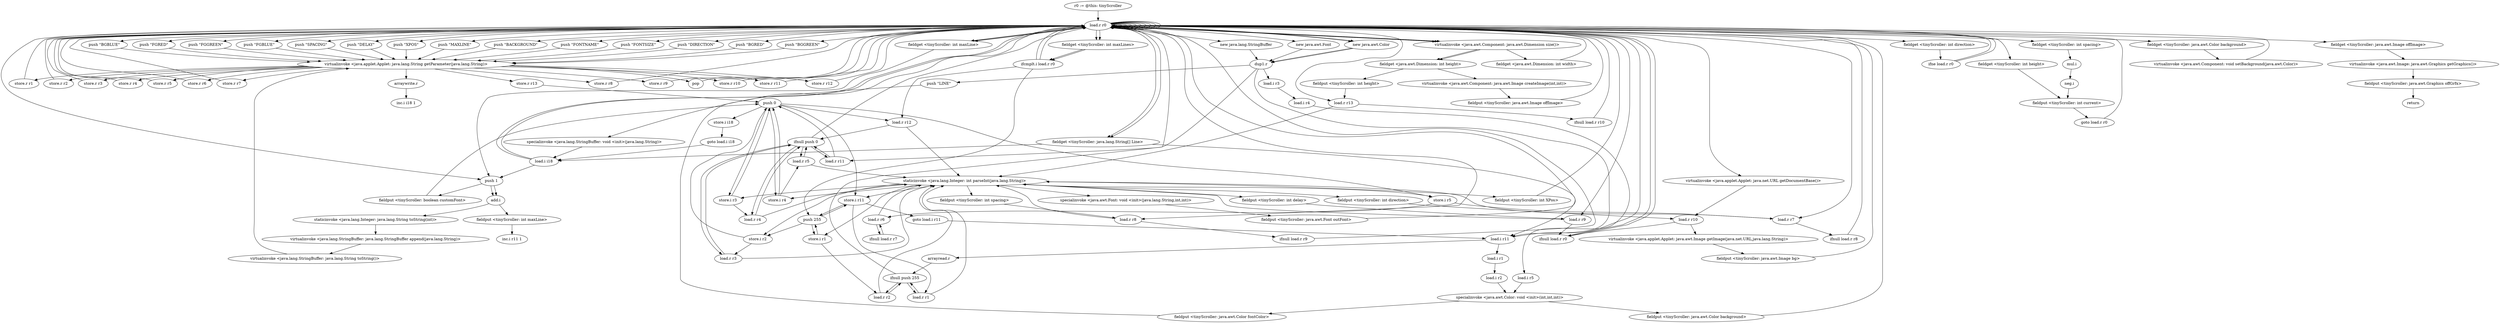 digraph "" {
    "r0 := @this: tinyScroller"
    "load.r r0"
    "r0 := @this: tinyScroller"->"load.r r0";
    "push \"BGRED\""
    "load.r r0"->"push \"BGRED\"";
    "virtualinvoke <java.applet.Applet: java.lang.String getParameter(java.lang.String)>"
    "push \"BGRED\""->"virtualinvoke <java.applet.Applet: java.lang.String getParameter(java.lang.String)>";
    "store.r r1"
    "virtualinvoke <java.applet.Applet: java.lang.String getParameter(java.lang.String)>"->"store.r r1";
    "store.r r1"->"load.r r0";
    "push \"BGGREEN\""
    "load.r r0"->"push \"BGGREEN\"";
    "push \"BGGREEN\""->"virtualinvoke <java.applet.Applet: java.lang.String getParameter(java.lang.String)>";
    "store.r r2"
    "virtualinvoke <java.applet.Applet: java.lang.String getParameter(java.lang.String)>"->"store.r r2";
    "store.r r2"->"load.r r0";
    "push \"BGBLUE\""
    "load.r r0"->"push \"BGBLUE\"";
    "push \"BGBLUE\""->"virtualinvoke <java.applet.Applet: java.lang.String getParameter(java.lang.String)>";
    "store.r r3"
    "virtualinvoke <java.applet.Applet: java.lang.String getParameter(java.lang.String)>"->"store.r r3";
    "store.r r3"->"load.r r0";
    "push \"FGRED\""
    "load.r r0"->"push \"FGRED\"";
    "push \"FGRED\""->"virtualinvoke <java.applet.Applet: java.lang.String getParameter(java.lang.String)>";
    "store.r r4"
    "virtualinvoke <java.applet.Applet: java.lang.String getParameter(java.lang.String)>"->"store.r r4";
    "store.r r4"->"load.r r0";
    "push \"FGGREEN\""
    "load.r r0"->"push \"FGGREEN\"";
    "push \"FGGREEN\""->"virtualinvoke <java.applet.Applet: java.lang.String getParameter(java.lang.String)>";
    "store.r r5"
    "virtualinvoke <java.applet.Applet: java.lang.String getParameter(java.lang.String)>"->"store.r r5";
    "store.r r5"->"load.r r0";
    "push \"FGBLUE\""
    "load.r r0"->"push \"FGBLUE\"";
    "push \"FGBLUE\""->"virtualinvoke <java.applet.Applet: java.lang.String getParameter(java.lang.String)>";
    "store.r r6"
    "virtualinvoke <java.applet.Applet: java.lang.String getParameter(java.lang.String)>"->"store.r r6";
    "store.r r6"->"load.r r0";
    "push \"SPACING\""
    "load.r r0"->"push \"SPACING\"";
    "push \"SPACING\""->"virtualinvoke <java.applet.Applet: java.lang.String getParameter(java.lang.String)>";
    "store.r r7"
    "virtualinvoke <java.applet.Applet: java.lang.String getParameter(java.lang.String)>"->"store.r r7";
    "store.r r7"->"load.r r0";
    "push \"DELAY\""
    "load.r r0"->"push \"DELAY\"";
    "push \"DELAY\""->"virtualinvoke <java.applet.Applet: java.lang.String getParameter(java.lang.String)>";
    "store.r r8"
    "virtualinvoke <java.applet.Applet: java.lang.String getParameter(java.lang.String)>"->"store.r r8";
    "store.r r8"->"load.r r0";
    "push \"XPOS\""
    "load.r r0"->"push \"XPOS\"";
    "push \"XPOS\""->"virtualinvoke <java.applet.Applet: java.lang.String getParameter(java.lang.String)>";
    "store.r r9"
    "virtualinvoke <java.applet.Applet: java.lang.String getParameter(java.lang.String)>"->"store.r r9";
    "store.r r9"->"load.r r0";
    "push \"MAXLINE\""
    "load.r r0"->"push \"MAXLINE\"";
    "push \"MAXLINE\""->"virtualinvoke <java.applet.Applet: java.lang.String getParameter(java.lang.String)>";
    "pop"
    "virtualinvoke <java.applet.Applet: java.lang.String getParameter(java.lang.String)>"->"pop";
    "pop"->"load.r r0";
    "push \"BACKGROUND\""
    "load.r r0"->"push \"BACKGROUND\"";
    "push \"BACKGROUND\""->"virtualinvoke <java.applet.Applet: java.lang.String getParameter(java.lang.String)>";
    "store.r r10"
    "virtualinvoke <java.applet.Applet: java.lang.String getParameter(java.lang.String)>"->"store.r r10";
    "store.r r10"->"load.r r0";
    "push \"FONTNAME\""
    "load.r r0"->"push \"FONTNAME\"";
    "push \"FONTNAME\""->"virtualinvoke <java.applet.Applet: java.lang.String getParameter(java.lang.String)>";
    "store.r r11"
    "virtualinvoke <java.applet.Applet: java.lang.String getParameter(java.lang.String)>"->"store.r r11";
    "store.r r11"->"load.r r0";
    "push \"FONTSIZE\""
    "load.r r0"->"push \"FONTSIZE\"";
    "push \"FONTSIZE\""->"virtualinvoke <java.applet.Applet: java.lang.String getParameter(java.lang.String)>";
    "store.r r12"
    "virtualinvoke <java.applet.Applet: java.lang.String getParameter(java.lang.String)>"->"store.r r12";
    "store.r r12"->"load.r r0";
    "push \"DIRECTION\""
    "load.r r0"->"push \"DIRECTION\"";
    "push \"DIRECTION\""->"virtualinvoke <java.applet.Applet: java.lang.String getParameter(java.lang.String)>";
    "store.r r13"
    "virtualinvoke <java.applet.Applet: java.lang.String getParameter(java.lang.String)>"->"store.r r13";
    "push 0"
    "store.r r13"->"push 0";
    "store.i i18"
    "push 0"->"store.i i18";
    "goto load.i i18"
    "store.i i18"->"goto load.i i18";
    "load.i i18"
    "goto load.i i18"->"load.i i18";
    "load.i i18"->"load.r r0";
    "fieldget <tinyScroller: int maxLines>"
    "load.r r0"->"fieldget <tinyScroller: int maxLines>";
    "ifcmplt.i load.r r0"
    "fieldget <tinyScroller: int maxLines>"->"ifcmplt.i load.r r0";
    "load.r r12"
    "ifcmplt.i load.r r0"->"load.r r12";
    "ifnull push 0"
    "load.r r12"->"ifnull push 0";
    "load.r r11"
    "ifnull push 0"->"load.r r11";
    "load.r r11"->"ifnull push 0";
    "ifnull push 0"->"load.r r0";
    "new java.awt.Font"
    "load.r r0"->"new java.awt.Font";
    "dup1.r"
    "new java.awt.Font"->"dup1.r";
    "dup1.r"->"load.r r11";
    "load.r r11"->"push 0";
    "push 0"->"load.r r12";
    "staticinvoke <java.lang.Integer: int parseInt(java.lang.String)>"
    "load.r r12"->"staticinvoke <java.lang.Integer: int parseInt(java.lang.String)>";
    "specialinvoke <java.awt.Font: void <init>(java.lang.String,int,int)>"
    "staticinvoke <java.lang.Integer: int parseInt(java.lang.String)>"->"specialinvoke <java.awt.Font: void <init>(java.lang.String,int,int)>";
    "fieldput <tinyScroller: java.awt.Font outFont>"
    "specialinvoke <java.awt.Font: void <init>(java.lang.String,int,int)>"->"fieldput <tinyScroller: java.awt.Font outFont>";
    "fieldput <tinyScroller: java.awt.Font outFont>"->"load.r r0";
    "push 1"
    "load.r r0"->"push 1";
    "fieldput <tinyScroller: boolean customFont>"
    "push 1"->"fieldput <tinyScroller: boolean customFont>";
    "fieldput <tinyScroller: boolean customFont>"->"push 0";
    "store.i r11"
    "push 0"->"store.i r11";
    "goto load.i r11"
    "store.i r11"->"goto load.i r11";
    "load.i r11"
    "goto load.i r11"->"load.i r11";
    "load.i r11"->"load.r r0";
    "load.r r0"->"fieldget <tinyScroller: int maxLines>";
    "fieldget <tinyScroller: int maxLines>"->"ifcmplt.i load.r r0";
    "push 255"
    "ifcmplt.i load.r r0"->"push 255";
    "push 255"->"store.i r11";
    "load.r r1"
    "store.i r11"->"load.r r1";
    "ifnull push 255"
    "load.r r1"->"ifnull push 255";
    "ifnull push 255"->"load.r r1";
    "load.r r1"->"staticinvoke <java.lang.Integer: int parseInt(java.lang.String)>";
    "staticinvoke <java.lang.Integer: int parseInt(java.lang.String)>"->"store.i r11";
    "store.i r11"->"push 255";
    "store.i r1"
    "push 255"->"store.i r1";
    "load.r r2"
    "store.i r1"->"load.r r2";
    "load.r r2"->"ifnull push 255";
    "ifnull push 255"->"load.r r2";
    "load.r r2"->"staticinvoke <java.lang.Integer: int parseInt(java.lang.String)>";
    "staticinvoke <java.lang.Integer: int parseInt(java.lang.String)>"->"store.i r1";
    "store.i r1"->"push 255";
    "store.i r2"
    "push 255"->"store.i r2";
    "load.r r3"
    "store.i r2"->"load.r r3";
    "load.r r3"->"ifnull push 0";
    "ifnull push 0"->"load.r r3";
    "load.r r3"->"staticinvoke <java.lang.Integer: int parseInt(java.lang.String)>";
    "staticinvoke <java.lang.Integer: int parseInt(java.lang.String)>"->"store.i r2";
    "store.i r2"->"push 0";
    "store.i r3"
    "push 0"->"store.i r3";
    "load.r r4"
    "store.i r3"->"load.r r4";
    "load.r r4"->"ifnull push 0";
    "ifnull push 0"->"load.r r4";
    "load.r r4"->"staticinvoke <java.lang.Integer: int parseInt(java.lang.String)>";
    "staticinvoke <java.lang.Integer: int parseInt(java.lang.String)>"->"store.i r3";
    "store.i r3"->"push 0";
    "store.i r4"
    "push 0"->"store.i r4";
    "load.r r5"
    "store.i r4"->"load.r r5";
    "load.r r5"->"ifnull push 0";
    "ifnull push 0"->"load.r r5";
    "load.r r5"->"staticinvoke <java.lang.Integer: int parseInt(java.lang.String)>";
    "staticinvoke <java.lang.Integer: int parseInt(java.lang.String)>"->"store.i r4";
    "store.i r4"->"push 0";
    "store.i r5"
    "push 0"->"store.i r5";
    "load.r r6"
    "store.i r5"->"load.r r6";
    "ifnull load.r r7"
    "load.r r6"->"ifnull load.r r7";
    "ifnull load.r r7"->"load.r r6";
    "load.r r6"->"staticinvoke <java.lang.Integer: int parseInt(java.lang.String)>";
    "staticinvoke <java.lang.Integer: int parseInt(java.lang.String)>"->"store.i r5";
    "load.r r7"
    "store.i r5"->"load.r r7";
    "ifnull load.r r8"
    "load.r r7"->"ifnull load.r r8";
    "ifnull load.r r8"->"load.r r0";
    "load.r r0"->"load.r r7";
    "load.r r7"->"staticinvoke <java.lang.Integer: int parseInt(java.lang.String)>";
    "fieldput <tinyScroller: int spacing>"
    "staticinvoke <java.lang.Integer: int parseInt(java.lang.String)>"->"fieldput <tinyScroller: int spacing>";
    "load.r r8"
    "fieldput <tinyScroller: int spacing>"->"load.r r8";
    "ifnull load.r r9"
    "load.r r8"->"ifnull load.r r9";
    "ifnull load.r r9"->"load.r r0";
    "load.r r0"->"load.r r8";
    "load.r r8"->"staticinvoke <java.lang.Integer: int parseInt(java.lang.String)>";
    "fieldput <tinyScroller: int delay>"
    "staticinvoke <java.lang.Integer: int parseInt(java.lang.String)>"->"fieldput <tinyScroller: int delay>";
    "load.r r9"
    "fieldput <tinyScroller: int delay>"->"load.r r9";
    "ifnull load.r r0"
    "load.r r9"->"ifnull load.r r0";
    "ifnull load.r r0"->"load.r r0";
    "load.r r0"->"load.r r9";
    "load.r r9"->"staticinvoke <java.lang.Integer: int parseInt(java.lang.String)>";
    "fieldput <tinyScroller: int XPos>"
    "staticinvoke <java.lang.Integer: int parseInt(java.lang.String)>"->"fieldput <tinyScroller: int XPos>";
    "fieldput <tinyScroller: int XPos>"->"load.r r0";
    "load.r r0"->"load.r r0";
    "virtualinvoke <java.awt.Component: java.awt.Dimension size()>"
    "load.r r0"->"virtualinvoke <java.awt.Component: java.awt.Dimension size()>";
    "fieldget <java.awt.Dimension: int height>"
    "virtualinvoke <java.awt.Component: java.awt.Dimension size()>"->"fieldget <java.awt.Dimension: int height>";
    "fieldput <tinyScroller: int height>"
    "fieldget <java.awt.Dimension: int height>"->"fieldput <tinyScroller: int height>";
    "load.r r13"
    "fieldput <tinyScroller: int height>"->"load.r r13";
    "ifnull load.r r10"
    "load.r r13"->"ifnull load.r r10";
    "ifnull load.r r10"->"load.r r0";
    "load.r r0"->"load.r r13";
    "load.r r13"->"staticinvoke <java.lang.Integer: int parseInt(java.lang.String)>";
    "fieldput <tinyScroller: int direction>"
    "staticinvoke <java.lang.Integer: int parseInt(java.lang.String)>"->"fieldput <tinyScroller: int direction>";
    "load.r r10"
    "fieldput <tinyScroller: int direction>"->"load.r r10";
    "load.r r10"->"ifnull load.r r0";
    "ifnull load.r r0"->"load.r r0";
    "load.r r0"->"load.r r0";
    "load.r r0"->"load.r r0";
    "virtualinvoke <java.applet.Applet: java.net.URL getDocumentBase()>"
    "load.r r0"->"virtualinvoke <java.applet.Applet: java.net.URL getDocumentBase()>";
    "virtualinvoke <java.applet.Applet: java.net.URL getDocumentBase()>"->"load.r r10";
    "virtualinvoke <java.applet.Applet: java.awt.Image getImage(java.net.URL,java.lang.String)>"
    "load.r r10"->"virtualinvoke <java.applet.Applet: java.awt.Image getImage(java.net.URL,java.lang.String)>";
    "fieldput <tinyScroller: java.awt.Image bg>"
    "virtualinvoke <java.applet.Applet: java.awt.Image getImage(java.net.URL,java.lang.String)>"->"fieldput <tinyScroller: java.awt.Image bg>";
    "fieldput <tinyScroller: java.awt.Image bg>"->"load.r r0";
    "fieldget <tinyScroller: int direction>"
    "load.r r0"->"fieldget <tinyScroller: int direction>";
    "ifne load.r r0"
    "fieldget <tinyScroller: int direction>"->"ifne load.r r0";
    "ifne load.r r0"->"load.r r0";
    "load.r r0"->"load.r r0";
    "fieldget <tinyScroller: int height>"
    "load.r r0"->"fieldget <tinyScroller: int height>";
    "fieldput <tinyScroller: int current>"
    "fieldget <tinyScroller: int height>"->"fieldput <tinyScroller: int current>";
    "goto load.r r0"
    "fieldput <tinyScroller: int current>"->"goto load.r r0";
    "goto load.r r0"->"load.r r0";
    "new java.awt.Color"
    "load.r r0"->"new java.awt.Color";
    "new java.awt.Color"->"dup1.r";
    "load.i r3"
    "dup1.r"->"load.i r3";
    "load.i r4"
    "load.i r3"->"load.i r4";
    "load.i r5"
    "load.i r4"->"load.i r5";
    "specialinvoke <java.awt.Color: void <init>(int,int,int)>"
    "load.i r5"->"specialinvoke <java.awt.Color: void <init>(int,int,int)>";
    "fieldput <tinyScroller: java.awt.Color fontColor>"
    "specialinvoke <java.awt.Color: void <init>(int,int,int)>"->"fieldput <tinyScroller: java.awt.Color fontColor>";
    "fieldput <tinyScroller: java.awt.Color fontColor>"->"load.r r0";
    "load.r r0"->"new java.awt.Color";
    "new java.awt.Color"->"dup1.r";
    "dup1.r"->"load.i r11";
    "load.i r1"
    "load.i r11"->"load.i r1";
    "load.i r2"
    "load.i r1"->"load.i r2";
    "load.i r2"->"specialinvoke <java.awt.Color: void <init>(int,int,int)>";
    "fieldput <tinyScroller: java.awt.Color background>"
    "specialinvoke <java.awt.Color: void <init>(int,int,int)>"->"fieldput <tinyScroller: java.awt.Color background>";
    "fieldput <tinyScroller: java.awt.Color background>"->"load.r r0";
    "load.r r0"->"load.r r0";
    "fieldget <tinyScroller: java.awt.Color background>"
    "load.r r0"->"fieldget <tinyScroller: java.awt.Color background>";
    "virtualinvoke <java.awt.Component: void setBackground(java.awt.Color)>"
    "fieldget <tinyScroller: java.awt.Color background>"->"virtualinvoke <java.awt.Component: void setBackground(java.awt.Color)>";
    "virtualinvoke <java.awt.Component: void setBackground(java.awt.Color)>"->"load.r r0";
    "load.r r0"->"load.r r0";
    "load.r r0"->"load.r r0";
    "load.r r0"->"virtualinvoke <java.awt.Component: java.awt.Dimension size()>";
    "fieldget <java.awt.Dimension: int width>"
    "virtualinvoke <java.awt.Component: java.awt.Dimension size()>"->"fieldget <java.awt.Dimension: int width>";
    "fieldget <java.awt.Dimension: int width>"->"load.r r0";
    "load.r r0"->"virtualinvoke <java.awt.Component: java.awt.Dimension size()>";
    "virtualinvoke <java.awt.Component: java.awt.Dimension size()>"->"fieldget <java.awt.Dimension: int height>";
    "virtualinvoke <java.awt.Component: java.awt.Image createImage(int,int)>"
    "fieldget <java.awt.Dimension: int height>"->"virtualinvoke <java.awt.Component: java.awt.Image createImage(int,int)>";
    "fieldput <tinyScroller: java.awt.Image offImage>"
    "virtualinvoke <java.awt.Component: java.awt.Image createImage(int,int)>"->"fieldput <tinyScroller: java.awt.Image offImage>";
    "fieldput <tinyScroller: java.awt.Image offImage>"->"load.r r0";
    "load.r r0"->"load.r r0";
    "fieldget <tinyScroller: java.awt.Image offImage>"
    "load.r r0"->"fieldget <tinyScroller: java.awt.Image offImage>";
    "virtualinvoke <java.awt.Image: java.awt.Graphics getGraphics()>"
    "fieldget <tinyScroller: java.awt.Image offImage>"->"virtualinvoke <java.awt.Image: java.awt.Graphics getGraphics()>";
    "fieldput <tinyScroller: java.awt.Graphics offGrfx>"
    "virtualinvoke <java.awt.Image: java.awt.Graphics getGraphics()>"->"fieldput <tinyScroller: java.awt.Graphics offGrfx>";
    "return"
    "fieldput <tinyScroller: java.awt.Graphics offGrfx>"->"return";
    "ifne load.r r0"->"load.r r0";
    "load.r r0"->"load.r r0";
    "fieldget <tinyScroller: int maxLine>"
    "load.r r0"->"fieldget <tinyScroller: int maxLine>";
    "fieldget <tinyScroller: int maxLine>"->"load.r r0";
    "fieldget <tinyScroller: int spacing>"
    "load.r r0"->"fieldget <tinyScroller: int spacing>";
    "mul.i"
    "fieldget <tinyScroller: int spacing>"->"mul.i";
    "neg.i"
    "mul.i"->"neg.i";
    "neg.i"->"fieldput <tinyScroller: int current>";
    "ifcmplt.i load.r r0"->"load.r r0";
    "fieldget <tinyScroller: java.lang.String[] Line>"
    "load.r r0"->"fieldget <tinyScroller: java.lang.String[] Line>";
    "fieldget <tinyScroller: java.lang.String[] Line>"->"load.i r11";
    "arrayread.r"
    "load.i r11"->"arrayread.r";
    "arrayread.r"->"ifnull push 255";
    "ifnull push 255"->"load.r r0";
    "load.r r0"->"load.r r0";
    "load.r r0"->"fieldget <tinyScroller: int maxLine>";
    "fieldget <tinyScroller: int maxLine>"->"push 1";
    "add.i"
    "push 1"->"add.i";
    "fieldput <tinyScroller: int maxLine>"
    "add.i"->"fieldput <tinyScroller: int maxLine>";
    "inc.i r11 1"
    "fieldput <tinyScroller: int maxLine>"->"inc.i r11 1";
    "ifcmplt.i load.r r0"->"load.r r0";
    "load.r r0"->"fieldget <tinyScroller: java.lang.String[] Line>";
    "fieldget <tinyScroller: java.lang.String[] Line>"->"load.i i18";
    "load.i i18"->"load.r r0";
    "new java.lang.StringBuffer"
    "load.r r0"->"new java.lang.StringBuffer";
    "new java.lang.StringBuffer"->"dup1.r";
    "push \"LINE\""
    "dup1.r"->"push \"LINE\"";
    "specialinvoke <java.lang.StringBuffer: void <init>(java.lang.String)>"
    "push \"LINE\""->"specialinvoke <java.lang.StringBuffer: void <init>(java.lang.String)>";
    "specialinvoke <java.lang.StringBuffer: void <init>(java.lang.String)>"->"load.i i18";
    "load.i i18"->"push 1";
    "push 1"->"add.i";
    "staticinvoke <java.lang.Integer: java.lang.String toString(int)>"
    "add.i"->"staticinvoke <java.lang.Integer: java.lang.String toString(int)>";
    "virtualinvoke <java.lang.StringBuffer: java.lang.StringBuffer append(java.lang.String)>"
    "staticinvoke <java.lang.Integer: java.lang.String toString(int)>"->"virtualinvoke <java.lang.StringBuffer: java.lang.StringBuffer append(java.lang.String)>";
    "virtualinvoke <java.lang.StringBuffer: java.lang.String toString()>"
    "virtualinvoke <java.lang.StringBuffer: java.lang.StringBuffer append(java.lang.String)>"->"virtualinvoke <java.lang.StringBuffer: java.lang.String toString()>";
    "virtualinvoke <java.lang.StringBuffer: java.lang.String toString()>"->"virtualinvoke <java.applet.Applet: java.lang.String getParameter(java.lang.String)>";
    "arraywrite.r"
    "virtualinvoke <java.applet.Applet: java.lang.String getParameter(java.lang.String)>"->"arraywrite.r";
    "inc.i i18 1"
    "arraywrite.r"->"inc.i i18 1";
}
